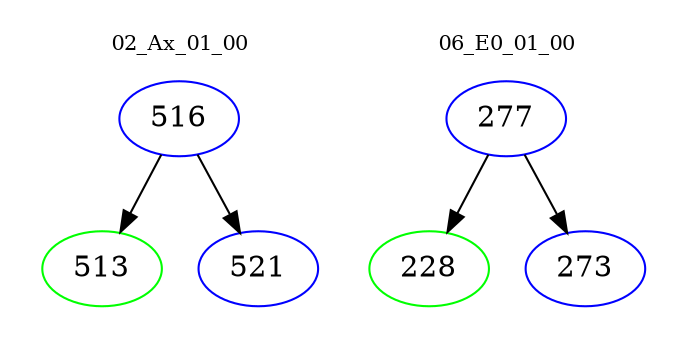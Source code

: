 digraph{
subgraph cluster_0 {
color = white
label = "02_Ax_01_00";
fontsize=10;
T0_516 [label="516", color="blue"]
T0_516 -> T0_513 [color="black"]
T0_513 [label="513", color="green"]
T0_516 -> T0_521 [color="black"]
T0_521 [label="521", color="blue"]
}
subgraph cluster_1 {
color = white
label = "06_E0_01_00";
fontsize=10;
T1_277 [label="277", color="blue"]
T1_277 -> T1_228 [color="black"]
T1_228 [label="228", color="green"]
T1_277 -> T1_273 [color="black"]
T1_273 [label="273", color="blue"]
}
}
